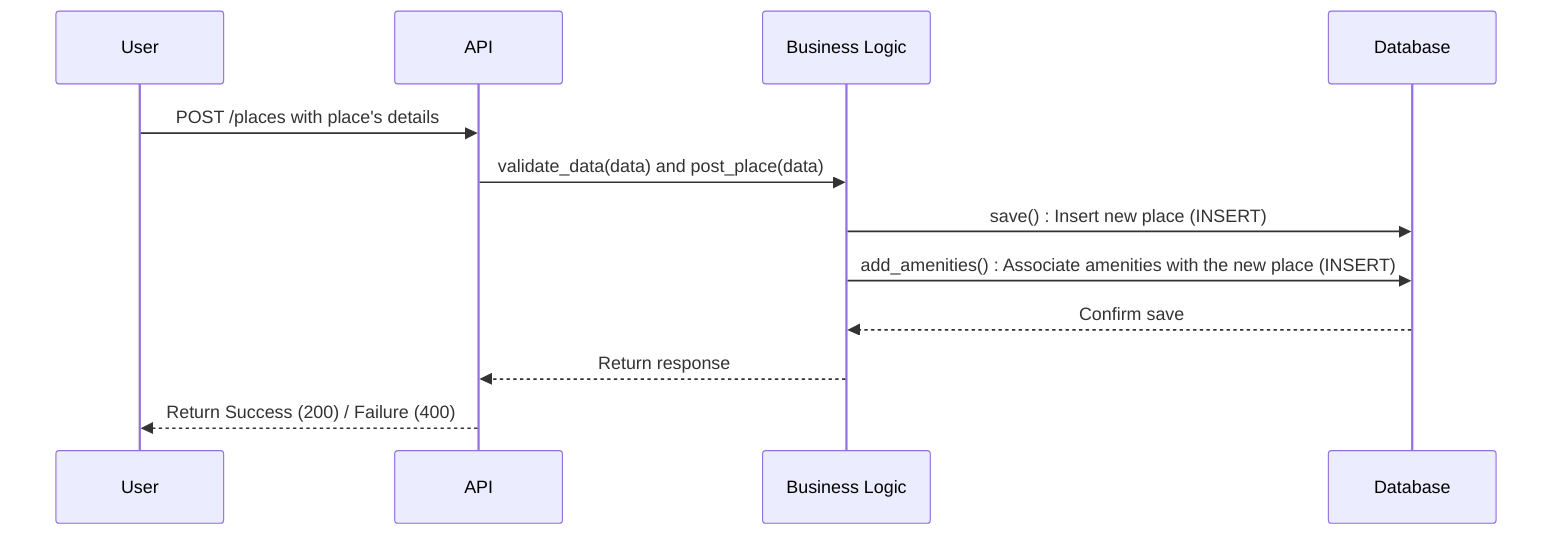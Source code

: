 sequenceDiagram
    participant User
    participant API
    participant Business Logic
    participant Database

    User ->> API: POST /places with place's details
    API ->> Business Logic: validate_data(data) and post_place(data)
    Business Logic ->> Database: save() : Insert new place (INSERT)
    Business Logic ->> Database: add_amenities() : Associate amenities with the new place (INSERT)
    Database -->> Business Logic: Confirm save
    Business Logic -->> API: Return response
    API -->> User: Return Success (200) / Failure (400)